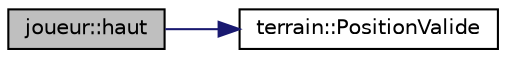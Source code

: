 digraph "joueur::haut"
{
 // LATEX_PDF_SIZE
  edge [fontname="Helvetica",fontsize="10",labelfontname="Helvetica",labelfontsize="10"];
  node [fontname="Helvetica",fontsize="10",shape=record];
  rankdir="LR";
  Node1 [label="joueur::haut",height=0.2,width=0.4,color="black", fillcolor="grey75", style="filled", fontcolor="black",tooltip="demande un mouvements en haut"];
  Node1 -> Node2 [color="midnightblue",fontsize="10",style="solid",fontname="Helvetica"];
  Node2 [label="terrain::PositionValide",height=0.2,width=0.4,color="black", fillcolor="white", style="filled",URL="$classterrain.html#a54d1c0bd769541db3509efe843bc0845",tooltip="vérifie si la position est valide"];
}
